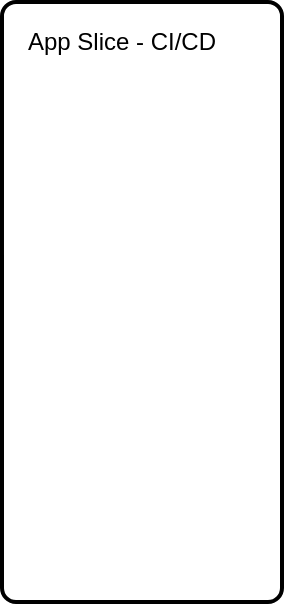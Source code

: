 <mxfile version="13.8.1" type="github">
  <diagram id="gNEncinw4pv7p97WwHMH" name="Page-1">
    <mxGraphModel dx="782" dy="380" grid="1" gridSize="10" guides="1" tooltips="1" connect="1" arrows="1" fold="1" page="1" pageScale="1" pageWidth="850" pageHeight="1100" math="0" shadow="0">
      <root>
        <mxCell id="0" />
        <mxCell id="1" parent="0" />
        <mxCell id="ztYITYpNCJNHEoaw5Kxi-1" value="" style="rounded=1;whiteSpace=wrap;html=1;absoluteArcSize=1;arcSize=14;strokeWidth=2;" vertex="1" parent="1">
          <mxGeometry x="160" y="280" width="140" height="300" as="geometry" />
        </mxCell>
        <mxCell id="ztYITYpNCJNHEoaw5Kxi-2" value="App Slice - CI/CD" style="text;html=1;strokeColor=none;fillColor=none;align=center;verticalAlign=middle;whiteSpace=wrap;rounded=0;" vertex="1" parent="1">
          <mxGeometry x="170" y="290" width="100" height="20" as="geometry" />
        </mxCell>
      </root>
    </mxGraphModel>
  </diagram>
</mxfile>
